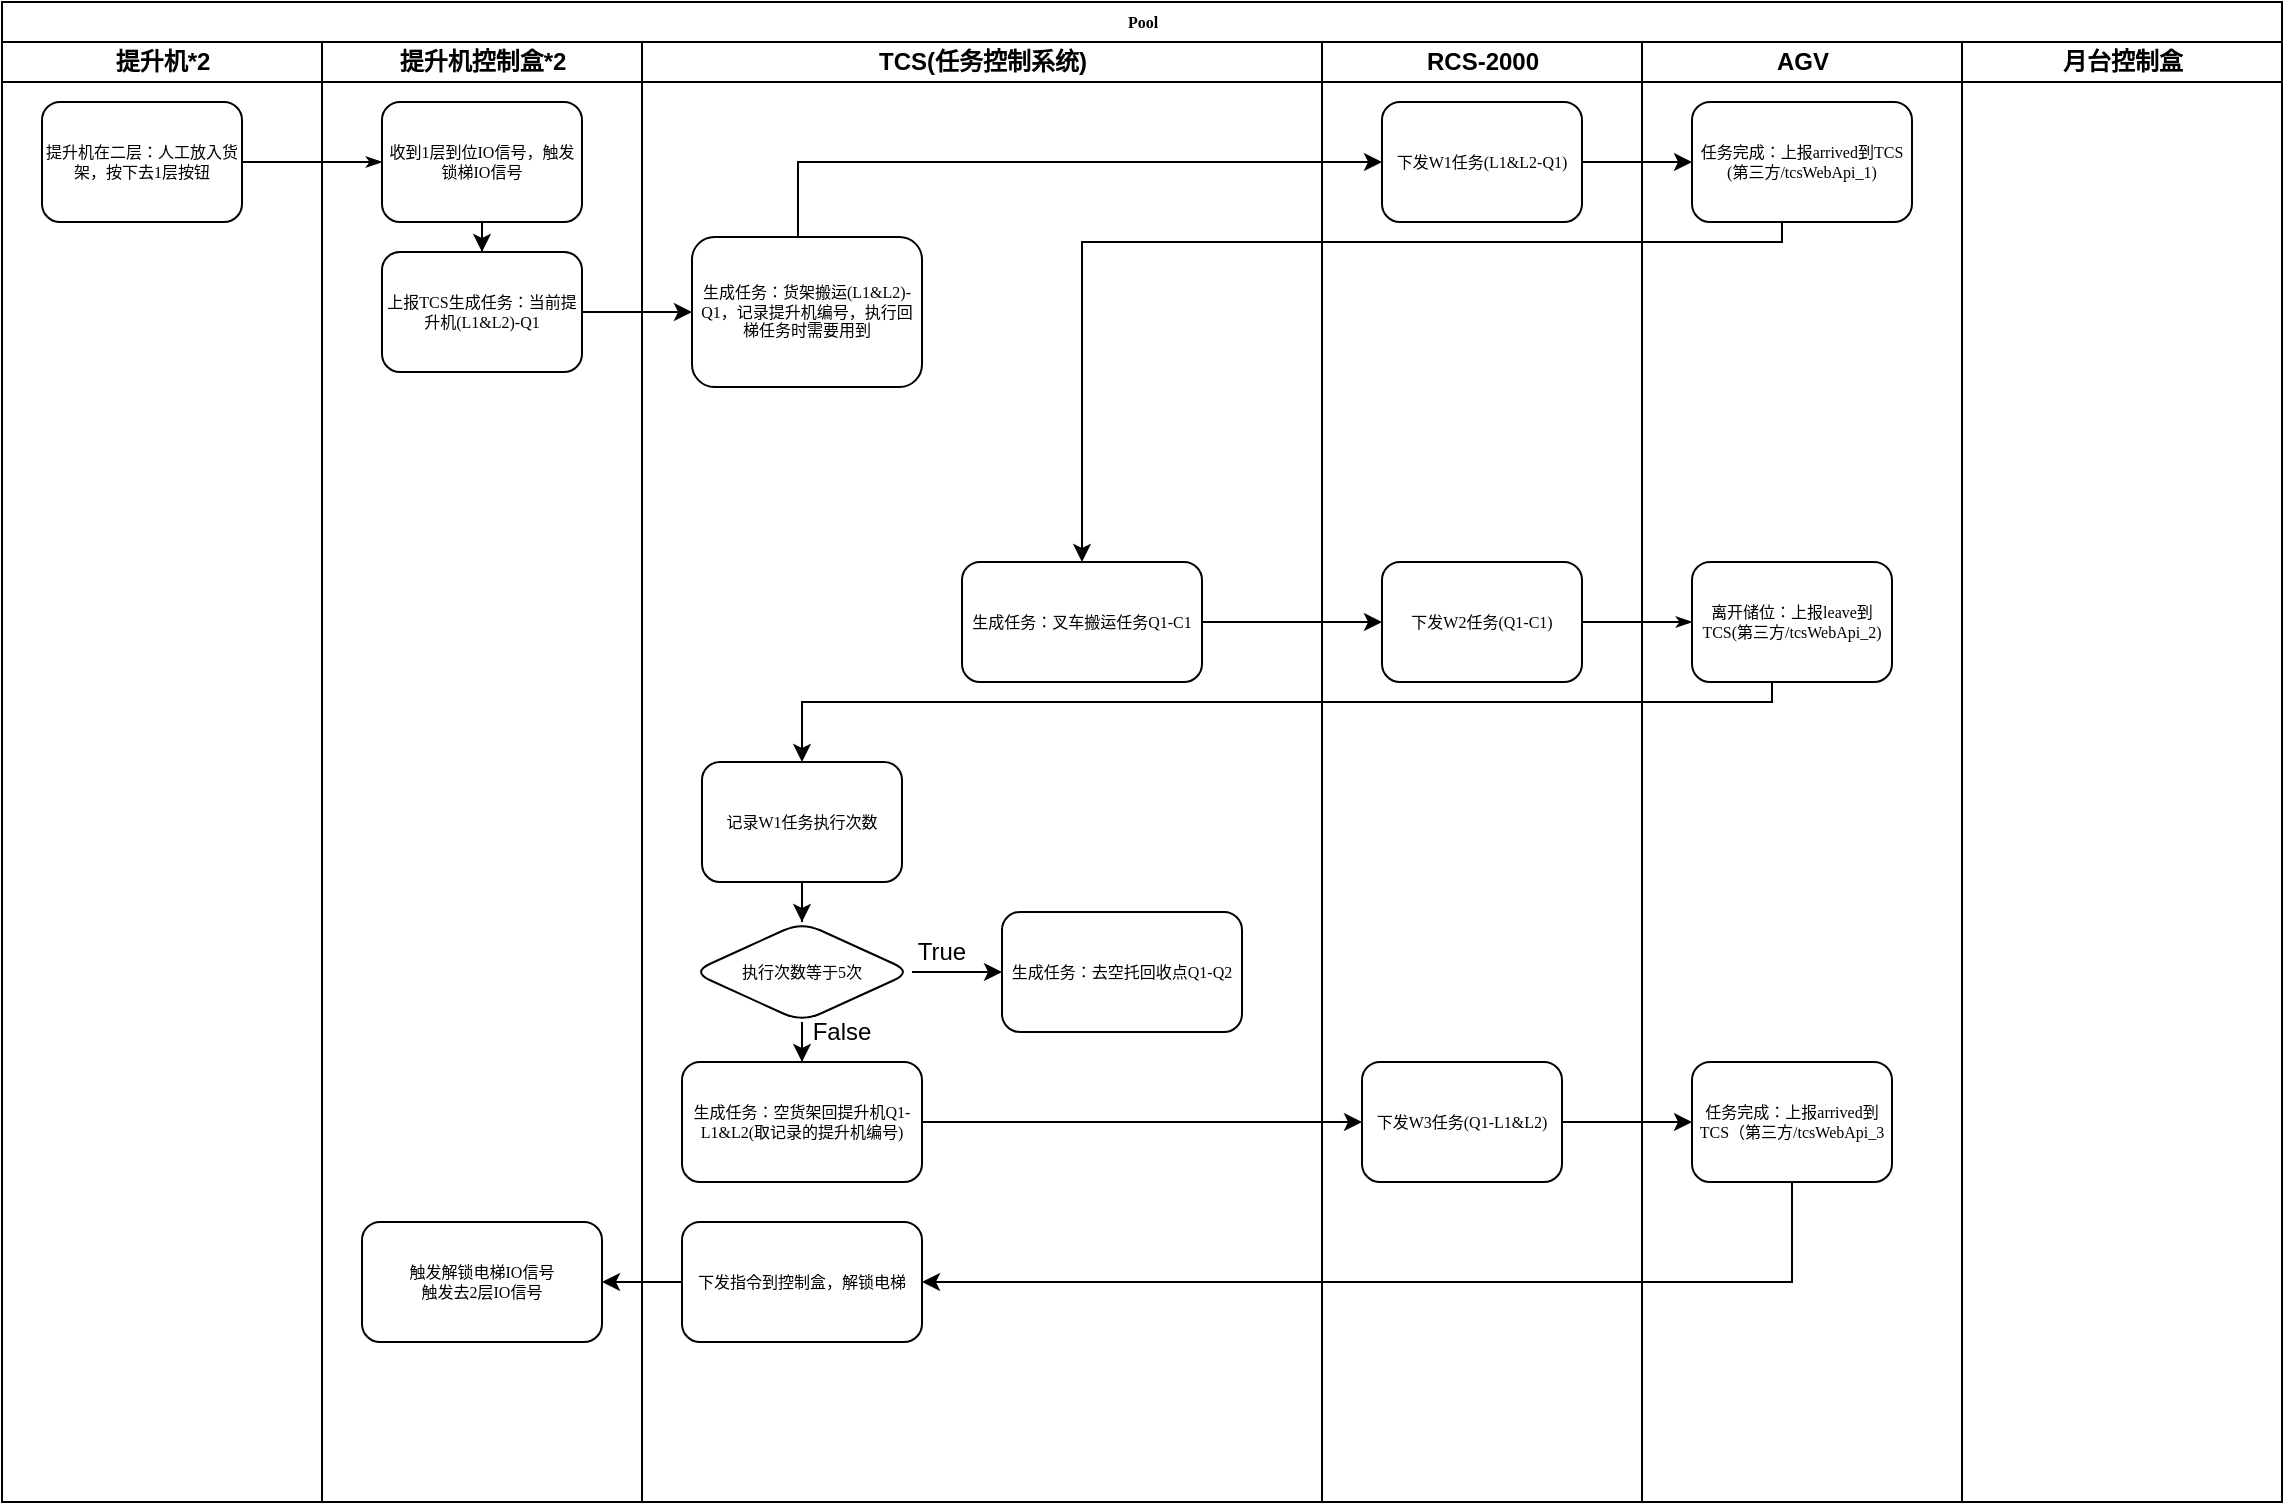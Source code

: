 <mxfile version="21.7.4" type="github">
  <diagram name="Page-1" id="74e2e168-ea6b-b213-b513-2b3c1d86103e">
    <mxGraphModel dx="890" dy="381" grid="1" gridSize="10" guides="1" tooltips="1" connect="1" arrows="1" fold="1" page="1" pageScale="1" pageWidth="1100" pageHeight="850" background="none" math="0" shadow="0">
      <root>
        <mxCell id="0" />
        <mxCell id="1" parent="0" />
        <mxCell id="77e6c97f196da883-1" value="Pool" style="swimlane;html=1;childLayout=stackLayout;startSize=20;rounded=0;shadow=0;labelBackgroundColor=none;strokeWidth=1;fontFamily=Verdana;fontSize=8;align=center;" parent="1" vertex="1">
          <mxGeometry x="70" y="40" width="1140" height="750" as="geometry" />
        </mxCell>
        <mxCell id="77e6c97f196da883-2" value="提升机*2" style="swimlane;html=1;startSize=20;" parent="77e6c97f196da883-1" vertex="1">
          <mxGeometry y="20" width="160" height="730" as="geometry" />
        </mxCell>
        <mxCell id="77e6c97f196da883-8" value="提升机在二层：人工放入货架，按下去1层按钮" style="rounded=1;whiteSpace=wrap;html=1;shadow=0;labelBackgroundColor=none;strokeWidth=1;fontFamily=Verdana;fontSize=8;align=center;" parent="77e6c97f196da883-2" vertex="1">
          <mxGeometry x="20" y="30" width="100" height="60" as="geometry" />
        </mxCell>
        <mxCell id="77e6c97f196da883-26" style="edgeStyle=orthogonalEdgeStyle;rounded=1;html=1;labelBackgroundColor=none;startArrow=none;startFill=0;startSize=5;endArrow=classicThin;endFill=1;endSize=5;jettySize=auto;orthogonalLoop=1;strokeWidth=1;fontFamily=Verdana;fontSize=8" parent="77e6c97f196da883-1" source="77e6c97f196da883-8" target="77e6c97f196da883-11" edge="1">
          <mxGeometry relative="1" as="geometry" />
        </mxCell>
        <mxCell id="107ba76e4e335f99-1" style="edgeStyle=orthogonalEdgeStyle;rounded=1;html=1;labelBackgroundColor=none;startArrow=none;startFill=0;startSize=5;endArrow=classicThin;endFill=1;endSize=5;jettySize=auto;orthogonalLoop=1;strokeWidth=1;fontFamily=Verdana;fontSize=8" parent="77e6c97f196da883-1" source="77e6c97f196da883-17" target="77e6c97f196da883-18" edge="1">
          <mxGeometry relative="1" as="geometry" />
        </mxCell>
        <mxCell id="77e6c97f196da883-3" value="提升机控制盒*2" style="swimlane;html=1;startSize=20;" parent="77e6c97f196da883-1" vertex="1">
          <mxGeometry x="160" y="20" width="160" height="730" as="geometry" />
        </mxCell>
        <mxCell id="sjh6YoRqS8CRLfCROH4P-2" value="" style="edgeStyle=orthogonalEdgeStyle;rounded=0;orthogonalLoop=1;jettySize=auto;html=1;" edge="1" parent="77e6c97f196da883-3" source="77e6c97f196da883-11" target="sjh6YoRqS8CRLfCROH4P-1">
          <mxGeometry relative="1" as="geometry" />
        </mxCell>
        <mxCell id="77e6c97f196da883-11" value="收到1层到位IO信号，触发锁梯IO信号" style="rounded=1;whiteSpace=wrap;html=1;shadow=0;labelBackgroundColor=none;strokeWidth=1;fontFamily=Verdana;fontSize=8;align=center;" parent="77e6c97f196da883-3" vertex="1">
          <mxGeometry x="30" y="30" width="100" height="60" as="geometry" />
        </mxCell>
        <mxCell id="sjh6YoRqS8CRLfCROH4P-1" value="上报TCS生成任务：当前提升机(L1&amp;amp;L2)-Q1" style="whiteSpace=wrap;html=1;fontSize=8;fontFamily=Verdana;rounded=1;shadow=0;labelBackgroundColor=none;strokeWidth=1;" vertex="1" parent="77e6c97f196da883-3">
          <mxGeometry x="30" y="105" width="100" height="60" as="geometry" />
        </mxCell>
        <mxCell id="sjh6YoRqS8CRLfCROH4P-34" value="触发解锁电梯IO信号&lt;br&gt;触发去2层IO信号" style="whiteSpace=wrap;html=1;fontSize=8;fontFamily=Verdana;rounded=1;shadow=0;labelBackgroundColor=none;strokeWidth=1;" vertex="1" parent="77e6c97f196da883-3">
          <mxGeometry x="20" y="590" width="120" height="60" as="geometry" />
        </mxCell>
        <mxCell id="77e6c97f196da883-4" value="TCS(任务控制系统)" style="swimlane;html=1;startSize=20;" parent="77e6c97f196da883-1" vertex="1">
          <mxGeometry x="320" y="20" width="340" height="730" as="geometry" />
        </mxCell>
        <mxCell id="sjh6YoRqS8CRLfCROH4P-14" value="" style="edgeStyle=orthogonalEdgeStyle;rounded=0;orthogonalLoop=1;jettySize=auto;html=1;" edge="1" parent="77e6c97f196da883-4" source="sjh6YoRqS8CRLfCROH4P-10" target="sjh6YoRqS8CRLfCROH4P-13">
          <mxGeometry relative="1" as="geometry" />
        </mxCell>
        <mxCell id="sjh6YoRqS8CRLfCROH4P-10" value="记录W1任务执行次数" style="whiteSpace=wrap;html=1;fontSize=8;fontFamily=Verdana;rounded=1;shadow=0;labelBackgroundColor=none;strokeWidth=1;" vertex="1" parent="77e6c97f196da883-4">
          <mxGeometry x="30" y="360" width="100" height="60" as="geometry" />
        </mxCell>
        <mxCell id="sjh6YoRqS8CRLfCROH4P-16" value="" style="edgeStyle=orthogonalEdgeStyle;rounded=0;orthogonalLoop=1;jettySize=auto;html=1;" edge="1" parent="77e6c97f196da883-4" source="sjh6YoRqS8CRLfCROH4P-13" target="sjh6YoRqS8CRLfCROH4P-15">
          <mxGeometry relative="1" as="geometry" />
        </mxCell>
        <mxCell id="sjh6YoRqS8CRLfCROH4P-19" value="" style="edgeStyle=orthogonalEdgeStyle;rounded=0;orthogonalLoop=1;jettySize=auto;html=1;" edge="1" parent="77e6c97f196da883-4" source="sjh6YoRqS8CRLfCROH4P-13" target="sjh6YoRqS8CRLfCROH4P-18">
          <mxGeometry relative="1" as="geometry" />
        </mxCell>
        <mxCell id="sjh6YoRqS8CRLfCROH4P-13" value="执行次数等于5次" style="rhombus;whiteSpace=wrap;html=1;fontSize=8;fontFamily=Verdana;rounded=1;shadow=0;labelBackgroundColor=none;strokeWidth=1;" vertex="1" parent="77e6c97f196da883-4">
          <mxGeometry x="25" y="440" width="110" height="50" as="geometry" />
        </mxCell>
        <mxCell id="sjh6YoRqS8CRLfCROH4P-15" value="生成任务：空货架回提升机Q1-L1&amp;amp;L2(取记录的提升机编号)" style="whiteSpace=wrap;html=1;fontSize=8;fontFamily=Verdana;rounded=1;shadow=0;labelBackgroundColor=none;strokeWidth=1;" vertex="1" parent="77e6c97f196da883-4">
          <mxGeometry x="20" y="510" width="120" height="60" as="geometry" />
        </mxCell>
        <mxCell id="sjh6YoRqS8CRLfCROH4P-17" value="False" style="text;html=1;strokeColor=none;fillColor=none;align=center;verticalAlign=middle;whiteSpace=wrap;rounded=0;" vertex="1" parent="77e6c97f196da883-4">
          <mxGeometry x="70" y="480" width="60" height="30" as="geometry" />
        </mxCell>
        <mxCell id="sjh6YoRqS8CRLfCROH4P-18" value="生成任务：去空托回收点Q1-Q2" style="whiteSpace=wrap;html=1;fontSize=8;fontFamily=Verdana;rounded=1;shadow=0;labelBackgroundColor=none;strokeWidth=1;" vertex="1" parent="77e6c97f196da883-4">
          <mxGeometry x="180" y="435" width="120" height="60" as="geometry" />
        </mxCell>
        <mxCell id="sjh6YoRqS8CRLfCROH4P-20" value="True" style="text;html=1;strokeColor=none;fillColor=none;align=center;verticalAlign=middle;whiteSpace=wrap;rounded=0;" vertex="1" parent="77e6c97f196da883-4">
          <mxGeometry x="120" y="440" width="60" height="30" as="geometry" />
        </mxCell>
        <mxCell id="sjh6YoRqS8CRLfCROH4P-21" value="生成任务：叉车搬运任务Q1-C1" style="whiteSpace=wrap;html=1;fontSize=8;fontFamily=Verdana;rounded=1;shadow=0;labelBackgroundColor=none;strokeWidth=1;" vertex="1" parent="77e6c97f196da883-4">
          <mxGeometry x="160" y="260" width="120" height="60" as="geometry" />
        </mxCell>
        <mxCell id="sjh6YoRqS8CRLfCROH4P-31" value="下发指令到控制盒，解锁电梯" style="whiteSpace=wrap;html=1;fontSize=8;fontFamily=Verdana;rounded=1;shadow=0;labelBackgroundColor=none;strokeWidth=1;" vertex="1" parent="77e6c97f196da883-4">
          <mxGeometry x="20" y="590" width="120" height="60" as="geometry" />
        </mxCell>
        <mxCell id="sjh6YoRqS8CRLfCROH4P-36" value="生成任务：货架搬运(L1&amp;amp;L2)-Q1，记录提升机编号，执行回梯任务时需要用到" style="whiteSpace=wrap;html=1;fontSize=8;fontFamily=Verdana;rounded=1;shadow=0;labelBackgroundColor=none;strokeWidth=1;" vertex="1" parent="77e6c97f196da883-4">
          <mxGeometry x="25" y="97.5" width="115" height="75" as="geometry" />
        </mxCell>
        <mxCell id="77e6c97f196da883-5" value="RCS-2000" style="swimlane;html=1;startSize=20;" parent="77e6c97f196da883-1" vertex="1">
          <mxGeometry x="660" y="20" width="160" height="730" as="geometry" />
        </mxCell>
        <mxCell id="77e6c97f196da883-15" value="下发W1任务(L1&amp;amp;L2-Q1)" style="rounded=1;whiteSpace=wrap;html=1;shadow=0;labelBackgroundColor=none;strokeWidth=1;fontFamily=Verdana;fontSize=8;align=center;" parent="77e6c97f196da883-5" vertex="1">
          <mxGeometry x="30" y="30" width="100" height="60" as="geometry" />
        </mxCell>
        <mxCell id="77e6c97f196da883-17" value="下发W2任务(Q1-C1)" style="rounded=1;whiteSpace=wrap;html=1;shadow=0;labelBackgroundColor=none;strokeWidth=1;fontFamily=Verdana;fontSize=8;align=center;" parent="77e6c97f196da883-5" vertex="1">
          <mxGeometry x="30" y="260" width="100" height="60" as="geometry" />
        </mxCell>
        <mxCell id="77e6c97f196da883-19" value="下发W3任务(Q1-L1&amp;amp;L2)" style="rounded=1;whiteSpace=wrap;html=1;shadow=0;labelBackgroundColor=none;strokeWidth=1;fontFamily=Verdana;fontSize=8;align=center;" parent="77e6c97f196da883-5" vertex="1">
          <mxGeometry x="20" y="510" width="100" height="60" as="geometry" />
        </mxCell>
        <mxCell id="77e6c97f196da883-6" value="AGV" style="swimlane;html=1;startSize=20;" parent="77e6c97f196da883-1" vertex="1">
          <mxGeometry x="820" y="20" width="160" height="730" as="geometry" />
        </mxCell>
        <mxCell id="77e6c97f196da883-18" value="离开储位：上报leave到TCS(第三方/tcsWebApi_2)" style="rounded=1;whiteSpace=wrap;html=1;shadow=0;labelBackgroundColor=none;strokeWidth=1;fontFamily=Verdana;fontSize=8;align=center;" parent="77e6c97f196da883-6" vertex="1">
          <mxGeometry x="25" y="260" width="100" height="60" as="geometry" />
        </mxCell>
        <mxCell id="77e6c97f196da883-21" value="任务完成：上报arrived到TCS（第三方/tcsWebApi_3" style="rounded=1;whiteSpace=wrap;html=1;shadow=0;labelBackgroundColor=none;strokeWidth=1;fontFamily=Verdana;fontSize=8;align=center;" parent="77e6c97f196da883-6" vertex="1">
          <mxGeometry x="25" y="510" width="100" height="60" as="geometry" />
        </mxCell>
        <mxCell id="sjh6YoRqS8CRLfCROH4P-8" value="任务完成：上报arrived到TCS&lt;br&gt;(第三方/tcsWebApi_1)" style="whiteSpace=wrap;html=1;fontSize=8;fontFamily=Verdana;rounded=1;shadow=0;labelBackgroundColor=none;strokeWidth=1;" vertex="1" parent="77e6c97f196da883-6">
          <mxGeometry x="25" y="30" width="110" height="60" as="geometry" />
        </mxCell>
        <mxCell id="77e6c97f196da883-7" value="月台控制盒" style="swimlane;html=1;startSize=20;" parent="77e6c97f196da883-1" vertex="1">
          <mxGeometry x="980" y="20" width="160" height="730" as="geometry" />
        </mxCell>
        <mxCell id="sjh6YoRqS8CRLfCROH4P-9" value="" style="edgeStyle=orthogonalEdgeStyle;rounded=0;orthogonalLoop=1;jettySize=auto;html=1;" edge="1" parent="77e6c97f196da883-1" source="77e6c97f196da883-15" target="sjh6YoRqS8CRLfCROH4P-8">
          <mxGeometry relative="1" as="geometry" />
        </mxCell>
        <mxCell id="sjh6YoRqS8CRLfCROH4P-12" value="" style="edgeStyle=orthogonalEdgeStyle;rounded=0;orthogonalLoop=1;jettySize=auto;html=1;exitX=0.5;exitY=1;exitDx=0;exitDy=0;entryX=0.5;entryY=0;entryDx=0;entryDy=0;" edge="1" parent="77e6c97f196da883-1" source="sjh6YoRqS8CRLfCROH4P-8" target="sjh6YoRqS8CRLfCROH4P-21">
          <mxGeometry relative="1" as="geometry">
            <mxPoint x="620" y="90" as="sourcePoint" />
            <mxPoint x="675" y="90" as="targetPoint" />
            <Array as="points">
              <mxPoint x="890" y="120" />
              <mxPoint x="540" y="120" />
            </Array>
          </mxGeometry>
        </mxCell>
        <mxCell id="sjh6YoRqS8CRLfCROH4P-23" value="" style="edgeStyle=orthogonalEdgeStyle;rounded=0;orthogonalLoop=1;jettySize=auto;html=1;entryX=0;entryY=0.5;entryDx=0;entryDy=0;" edge="1" parent="77e6c97f196da883-1" source="sjh6YoRqS8CRLfCROH4P-21" target="77e6c97f196da883-17">
          <mxGeometry relative="1" as="geometry">
            <mxPoint x="690.046" y="370.034" as="targetPoint" />
          </mxGeometry>
        </mxCell>
        <mxCell id="sjh6YoRqS8CRLfCROH4P-25" value="" style="edgeStyle=orthogonalEdgeStyle;rounded=0;orthogonalLoop=1;jettySize=auto;html=1;entryX=0.5;entryY=0;entryDx=0;entryDy=0;" edge="1" parent="77e6c97f196da883-1" source="77e6c97f196da883-18" target="sjh6YoRqS8CRLfCROH4P-10">
          <mxGeometry relative="1" as="geometry">
            <mxPoint x="885" y="420.0" as="targetPoint" />
            <Array as="points">
              <mxPoint x="885" y="350" />
              <mxPoint x="400" y="350" />
            </Array>
          </mxGeometry>
        </mxCell>
        <mxCell id="sjh6YoRqS8CRLfCROH4P-29" value="" style="edgeStyle=orthogonalEdgeStyle;rounded=0;orthogonalLoop=1;jettySize=auto;html=1;entryX=0;entryY=0.5;entryDx=0;entryDy=0;" edge="1" parent="77e6c97f196da883-1" source="sjh6YoRqS8CRLfCROH4P-15" target="77e6c97f196da883-19">
          <mxGeometry relative="1" as="geometry">
            <mxPoint x="540" y="560.0" as="targetPoint" />
          </mxGeometry>
        </mxCell>
        <mxCell id="sjh6YoRqS8CRLfCROH4P-30" value="" style="edgeStyle=orthogonalEdgeStyle;rounded=0;orthogonalLoop=1;jettySize=auto;html=1;" edge="1" parent="77e6c97f196da883-1" source="77e6c97f196da883-19" target="77e6c97f196da883-21">
          <mxGeometry relative="1" as="geometry" />
        </mxCell>
        <mxCell id="sjh6YoRqS8CRLfCROH4P-33" value="" style="edgeStyle=orthogonalEdgeStyle;rounded=0;orthogonalLoop=1;jettySize=auto;html=1;entryX=1;entryY=0.5;entryDx=0;entryDy=0;" edge="1" parent="77e6c97f196da883-1" source="77e6c97f196da883-21" target="sjh6YoRqS8CRLfCROH4P-31">
          <mxGeometry relative="1" as="geometry">
            <mxPoint x="895" y="630" as="targetPoint" />
            <Array as="points">
              <mxPoint x="895" y="640" />
            </Array>
          </mxGeometry>
        </mxCell>
        <mxCell id="sjh6YoRqS8CRLfCROH4P-35" value="" style="edgeStyle=orthogonalEdgeStyle;rounded=0;orthogonalLoop=1;jettySize=auto;html=1;" edge="1" parent="77e6c97f196da883-1" source="sjh6YoRqS8CRLfCROH4P-31" target="sjh6YoRqS8CRLfCROH4P-34">
          <mxGeometry relative="1" as="geometry" />
        </mxCell>
        <mxCell id="sjh6YoRqS8CRLfCROH4P-37" value="" style="edgeStyle=orthogonalEdgeStyle;rounded=0;orthogonalLoop=1;jettySize=auto;html=1;" edge="1" parent="77e6c97f196da883-1" source="sjh6YoRqS8CRLfCROH4P-1" target="sjh6YoRqS8CRLfCROH4P-36">
          <mxGeometry relative="1" as="geometry" />
        </mxCell>
        <mxCell id="sjh6YoRqS8CRLfCROH4P-39" value="" style="edgeStyle=orthogonalEdgeStyle;rounded=0;orthogonalLoop=1;jettySize=auto;html=1;entryX=0;entryY=0.5;entryDx=0;entryDy=0;" edge="1" parent="77e6c97f196da883-1" source="sjh6YoRqS8CRLfCROH4P-36" target="77e6c97f196da883-15">
          <mxGeometry relative="1" as="geometry">
            <mxPoint x="522.5" y="155" as="targetPoint" />
            <Array as="points">
              <mxPoint x="398" y="80" />
            </Array>
          </mxGeometry>
        </mxCell>
      </root>
    </mxGraphModel>
  </diagram>
</mxfile>
